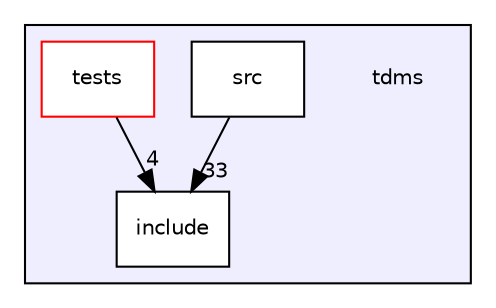digraph "tdms" {
  compound=true
  node [ fontsize="10", fontname="Helvetica"];
  edge [ labelfontsize="10", labelfontname="Helvetica"];
  subgraph clusterdir_dfaedd75726dc0f14b5d7f96fe9da9ad {
    graph [ bgcolor="#eeeeff", pencolor="black", label="" URL="dir_dfaedd75726dc0f14b5d7f96fe9da9ad.html"];
    dir_dfaedd75726dc0f14b5d7f96fe9da9ad [shape=plaintext label="tdms"];
    dir_31151eb6fe72a8c6f09675be35b4e99c [shape=box label="include" color="black" fillcolor="white" style="filled" URL="dir_31151eb6fe72a8c6f09675be35b4e99c.html"];
    dir_31743c9f8cb9d8e1833bb08943f9ef81 [shape=box label="src" color="black" fillcolor="white" style="filled" URL="dir_31743c9f8cb9d8e1833bb08943f9ef81.html"];
    dir_99e68cfdfe0514ef618d04f980ae72d7 [shape=box label="tests" color="red" fillcolor="white" style="filled" URL="dir_99e68cfdfe0514ef618d04f980ae72d7.html"];
  }
  dir_31743c9f8cb9d8e1833bb08943f9ef81->dir_31151eb6fe72a8c6f09675be35b4e99c [headlabel="33", labeldistance=1.5 headhref="dir_000003_000002.html"];
  dir_99e68cfdfe0514ef618d04f980ae72d7->dir_31151eb6fe72a8c6f09675be35b4e99c [headlabel="4", labeldistance=1.5 headhref="dir_000004_000002.html"];
}

